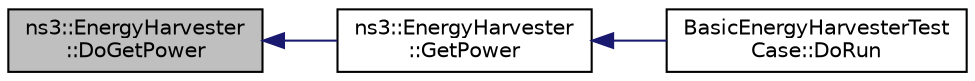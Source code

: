 digraph "ns3::EnergyHarvester::DoGetPower"
{
  edge [fontname="Helvetica",fontsize="10",labelfontname="Helvetica",labelfontsize="10"];
  node [fontname="Helvetica",fontsize="10",shape=record];
  rankdir="LR";
  Node1 [label="ns3::EnergyHarvester\l::DoGetPower",height=0.2,width=0.4,color="black", fillcolor="grey75", style="filled", fontcolor="black"];
  Node1 -> Node2 [dir="back",color="midnightblue",fontsize="10",style="solid"];
  Node2 [label="ns3::EnergyHarvester\l::GetPower",height=0.2,width=0.4,color="black", fillcolor="white", style="filled",URL="$d0/d08/classns3_1_1EnergyHarvester.html#a4f4aed7ac81b2e655fcb71980b299c84"];
  Node2 -> Node3 [dir="back",color="midnightblue",fontsize="10",style="solid"];
  Node3 [label="BasicEnergyHarvesterTest\lCase::DoRun",height=0.2,width=0.4,color="black", fillcolor="white", style="filled",URL="$d7/da4/classBasicEnergyHarvesterTestCase.html#a0ccc441de009ad419be183aae7398576",tooltip="Implementation to actually run this TestCase. "];
}
